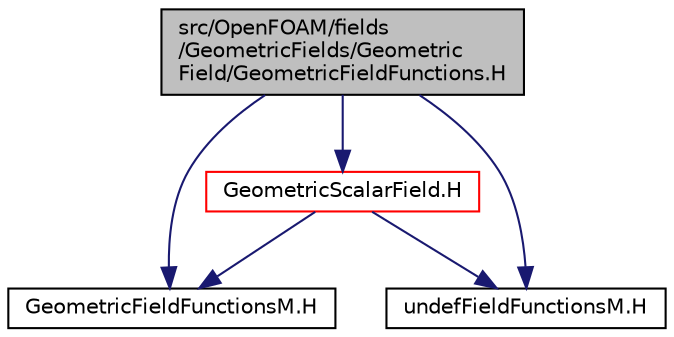 digraph "src/OpenFOAM/fields/GeometricFields/GeometricField/GeometricFieldFunctions.H"
{
  bgcolor="transparent";
  edge [fontname="Helvetica",fontsize="10",labelfontname="Helvetica",labelfontsize="10"];
  node [fontname="Helvetica",fontsize="10",shape=record];
  Node0 [label="src/OpenFOAM/fields\l/GeometricFields/Geometric\lField/GeometricFieldFunctions.H",height=0.2,width=0.4,color="black", fillcolor="grey75", style="filled", fontcolor="black"];
  Node0 -> Node1 [color="midnightblue",fontsize="10",style="solid",fontname="Helvetica"];
  Node1 [label="GeometricScalarField.H",height=0.2,width=0.4,color="red",URL="$a10565.html",tooltip="Scalar specific part of the implementation of GeometricField. "];
  Node1 -> Node168 [color="midnightblue",fontsize="10",style="solid",fontname="Helvetica"];
  Node168 [label="GeometricFieldFunctionsM.H",height=0.2,width=0.4,color="black",URL="$a10535.html"];
  Node1 -> Node109 [color="midnightblue",fontsize="10",style="solid",fontname="Helvetica"];
  Node109 [label="undefFieldFunctionsM.H",height=0.2,width=0.4,color="black",URL="$a10319.html"];
  Node0 -> Node168 [color="midnightblue",fontsize="10",style="solid",fontname="Helvetica"];
  Node0 -> Node109 [color="midnightblue",fontsize="10",style="solid",fontname="Helvetica"];
}
